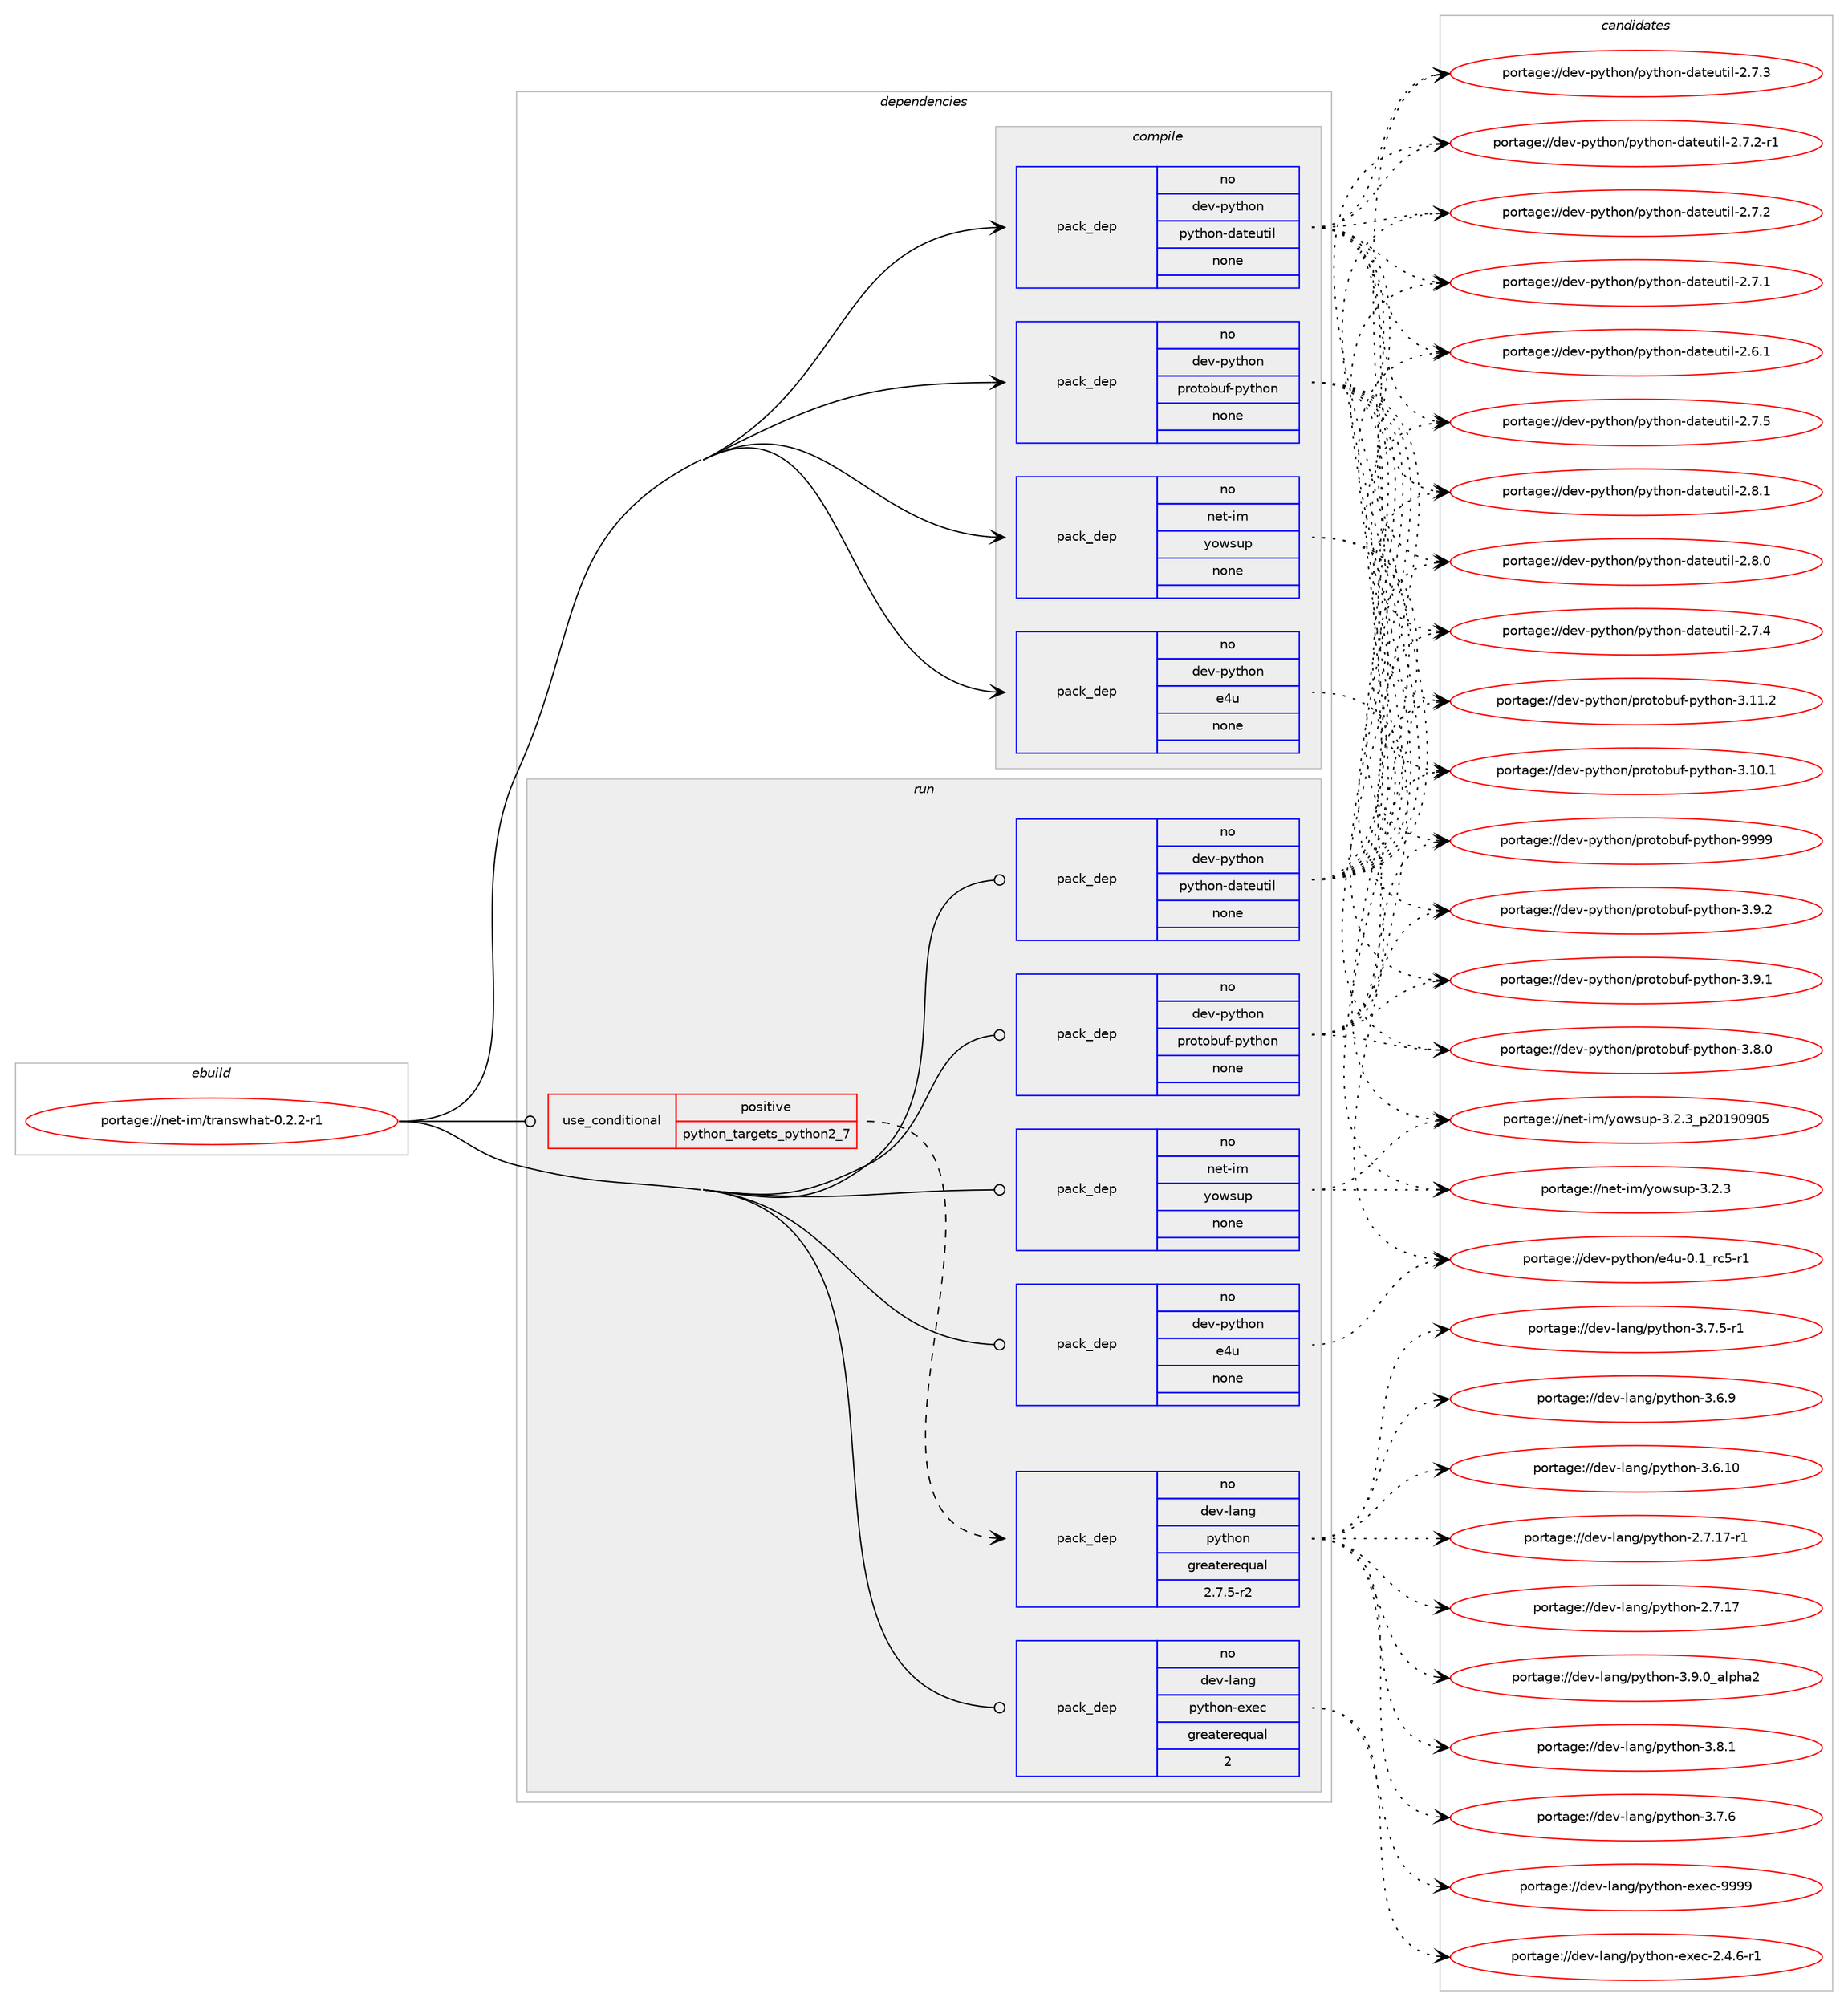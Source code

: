 digraph prolog {

# *************
# Graph options
# *************

newrank=true;
concentrate=true;
compound=true;
graph [rankdir=LR,fontname=Helvetica,fontsize=10,ranksep=1.5];#, ranksep=2.5, nodesep=0.2];
edge  [arrowhead=vee];
node  [fontname=Helvetica,fontsize=10];

# **********
# The ebuild
# **********

subgraph cluster_leftcol {
color=gray;
rank=same;
label=<<i>ebuild</i>>;
id [label="portage://net-im/transwhat-0.2.2-r1", color=red, width=4, href="../net-im/transwhat-0.2.2-r1.svg"];
}

# ****************
# The dependencies
# ****************

subgraph cluster_midcol {
color=gray;
label=<<i>dependencies</i>>;
subgraph cluster_compile {
fillcolor="#eeeeee";
style=filled;
label=<<i>compile</i>>;
subgraph pack118122 {
dependency152525 [label=<<TABLE BORDER="0" CELLBORDER="1" CELLSPACING="0" CELLPADDING="4" WIDTH="220"><TR><TD ROWSPAN="6" CELLPADDING="30">pack_dep</TD></TR><TR><TD WIDTH="110">no</TD></TR><TR><TD>dev-python</TD></TR><TR><TD>e4u</TD></TR><TR><TD>none</TD></TR><TR><TD></TD></TR></TABLE>>, shape=none, color=blue];
}
id:e -> dependency152525:w [weight=20,style="solid",arrowhead="vee"];
subgraph pack118123 {
dependency152526 [label=<<TABLE BORDER="0" CELLBORDER="1" CELLSPACING="0" CELLPADDING="4" WIDTH="220"><TR><TD ROWSPAN="6" CELLPADDING="30">pack_dep</TD></TR><TR><TD WIDTH="110">no</TD></TR><TR><TD>dev-python</TD></TR><TR><TD>protobuf-python</TD></TR><TR><TD>none</TD></TR><TR><TD></TD></TR></TABLE>>, shape=none, color=blue];
}
id:e -> dependency152526:w [weight=20,style="solid",arrowhead="vee"];
subgraph pack118124 {
dependency152527 [label=<<TABLE BORDER="0" CELLBORDER="1" CELLSPACING="0" CELLPADDING="4" WIDTH="220"><TR><TD ROWSPAN="6" CELLPADDING="30">pack_dep</TD></TR><TR><TD WIDTH="110">no</TD></TR><TR><TD>dev-python</TD></TR><TR><TD>python-dateutil</TD></TR><TR><TD>none</TD></TR><TR><TD></TD></TR></TABLE>>, shape=none, color=blue];
}
id:e -> dependency152527:w [weight=20,style="solid",arrowhead="vee"];
subgraph pack118125 {
dependency152528 [label=<<TABLE BORDER="0" CELLBORDER="1" CELLSPACING="0" CELLPADDING="4" WIDTH="220"><TR><TD ROWSPAN="6" CELLPADDING="30">pack_dep</TD></TR><TR><TD WIDTH="110">no</TD></TR><TR><TD>net-im</TD></TR><TR><TD>yowsup</TD></TR><TR><TD>none</TD></TR><TR><TD></TD></TR></TABLE>>, shape=none, color=blue];
}
id:e -> dependency152528:w [weight=20,style="solid",arrowhead="vee"];
}
subgraph cluster_compileandrun {
fillcolor="#eeeeee";
style=filled;
label=<<i>compile and run</i>>;
}
subgraph cluster_run {
fillcolor="#eeeeee";
style=filled;
label=<<i>run</i>>;
subgraph cond31932 {
dependency152529 [label=<<TABLE BORDER="0" CELLBORDER="1" CELLSPACING="0" CELLPADDING="4"><TR><TD ROWSPAN="3" CELLPADDING="10">use_conditional</TD></TR><TR><TD>positive</TD></TR><TR><TD>python_targets_python2_7</TD></TR></TABLE>>, shape=none, color=red];
subgraph pack118126 {
dependency152530 [label=<<TABLE BORDER="0" CELLBORDER="1" CELLSPACING="0" CELLPADDING="4" WIDTH="220"><TR><TD ROWSPAN="6" CELLPADDING="30">pack_dep</TD></TR><TR><TD WIDTH="110">no</TD></TR><TR><TD>dev-lang</TD></TR><TR><TD>python</TD></TR><TR><TD>greaterequal</TD></TR><TR><TD>2.7.5-r2</TD></TR></TABLE>>, shape=none, color=blue];
}
dependency152529:e -> dependency152530:w [weight=20,style="dashed",arrowhead="vee"];
}
id:e -> dependency152529:w [weight=20,style="solid",arrowhead="odot"];
subgraph pack118127 {
dependency152531 [label=<<TABLE BORDER="0" CELLBORDER="1" CELLSPACING="0" CELLPADDING="4" WIDTH="220"><TR><TD ROWSPAN="6" CELLPADDING="30">pack_dep</TD></TR><TR><TD WIDTH="110">no</TD></TR><TR><TD>dev-lang</TD></TR><TR><TD>python-exec</TD></TR><TR><TD>greaterequal</TD></TR><TR><TD>2</TD></TR></TABLE>>, shape=none, color=blue];
}
id:e -> dependency152531:w [weight=20,style="solid",arrowhead="odot"];
subgraph pack118128 {
dependency152532 [label=<<TABLE BORDER="0" CELLBORDER="1" CELLSPACING="0" CELLPADDING="4" WIDTH="220"><TR><TD ROWSPAN="6" CELLPADDING="30">pack_dep</TD></TR><TR><TD WIDTH="110">no</TD></TR><TR><TD>dev-python</TD></TR><TR><TD>e4u</TD></TR><TR><TD>none</TD></TR><TR><TD></TD></TR></TABLE>>, shape=none, color=blue];
}
id:e -> dependency152532:w [weight=20,style="solid",arrowhead="odot"];
subgraph pack118129 {
dependency152533 [label=<<TABLE BORDER="0" CELLBORDER="1" CELLSPACING="0" CELLPADDING="4" WIDTH="220"><TR><TD ROWSPAN="6" CELLPADDING="30">pack_dep</TD></TR><TR><TD WIDTH="110">no</TD></TR><TR><TD>dev-python</TD></TR><TR><TD>protobuf-python</TD></TR><TR><TD>none</TD></TR><TR><TD></TD></TR></TABLE>>, shape=none, color=blue];
}
id:e -> dependency152533:w [weight=20,style="solid",arrowhead="odot"];
subgraph pack118130 {
dependency152534 [label=<<TABLE BORDER="0" CELLBORDER="1" CELLSPACING="0" CELLPADDING="4" WIDTH="220"><TR><TD ROWSPAN="6" CELLPADDING="30">pack_dep</TD></TR><TR><TD WIDTH="110">no</TD></TR><TR><TD>dev-python</TD></TR><TR><TD>python-dateutil</TD></TR><TR><TD>none</TD></TR><TR><TD></TD></TR></TABLE>>, shape=none, color=blue];
}
id:e -> dependency152534:w [weight=20,style="solid",arrowhead="odot"];
subgraph pack118131 {
dependency152535 [label=<<TABLE BORDER="0" CELLBORDER="1" CELLSPACING="0" CELLPADDING="4" WIDTH="220"><TR><TD ROWSPAN="6" CELLPADDING="30">pack_dep</TD></TR><TR><TD WIDTH="110">no</TD></TR><TR><TD>net-im</TD></TR><TR><TD>yowsup</TD></TR><TR><TD>none</TD></TR><TR><TD></TD></TR></TABLE>>, shape=none, color=blue];
}
id:e -> dependency152535:w [weight=20,style="solid",arrowhead="odot"];
}
}

# **************
# The candidates
# **************

subgraph cluster_choices {
rank=same;
color=gray;
label=<<i>candidates</i>>;

subgraph choice118122 {
color=black;
nodesep=1;
choice100101118451121211161041111104710152117454846499511499534511449 [label="portage://dev-python/e4u-0.1_rc5-r1", color=red, width=4,href="../dev-python/e4u-0.1_rc5-r1.svg"];
dependency152525:e -> choice100101118451121211161041111104710152117454846499511499534511449:w [style=dotted,weight="100"];
}
subgraph choice118123 {
color=black;
nodesep=1;
choice100101118451121211161041111104711211411111611198117102451121211161041111104557575757 [label="portage://dev-python/protobuf-python-9999", color=red, width=4,href="../dev-python/protobuf-python-9999.svg"];
choice10010111845112121116104111110471121141111161119811710245112121116104111110455146574650 [label="portage://dev-python/protobuf-python-3.9.2", color=red, width=4,href="../dev-python/protobuf-python-3.9.2.svg"];
choice10010111845112121116104111110471121141111161119811710245112121116104111110455146574649 [label="portage://dev-python/protobuf-python-3.9.1", color=red, width=4,href="../dev-python/protobuf-python-3.9.1.svg"];
choice10010111845112121116104111110471121141111161119811710245112121116104111110455146564648 [label="portage://dev-python/protobuf-python-3.8.0", color=red, width=4,href="../dev-python/protobuf-python-3.8.0.svg"];
choice1001011184511212111610411111047112114111116111981171024511212111610411111045514649494650 [label="portage://dev-python/protobuf-python-3.11.2", color=red, width=4,href="../dev-python/protobuf-python-3.11.2.svg"];
choice1001011184511212111610411111047112114111116111981171024511212111610411111045514649484649 [label="portage://dev-python/protobuf-python-3.10.1", color=red, width=4,href="../dev-python/protobuf-python-3.10.1.svg"];
dependency152526:e -> choice100101118451121211161041111104711211411111611198117102451121211161041111104557575757:w [style=dotted,weight="100"];
dependency152526:e -> choice10010111845112121116104111110471121141111161119811710245112121116104111110455146574650:w [style=dotted,weight="100"];
dependency152526:e -> choice10010111845112121116104111110471121141111161119811710245112121116104111110455146574649:w [style=dotted,weight="100"];
dependency152526:e -> choice10010111845112121116104111110471121141111161119811710245112121116104111110455146564648:w [style=dotted,weight="100"];
dependency152526:e -> choice1001011184511212111610411111047112114111116111981171024511212111610411111045514649494650:w [style=dotted,weight="100"];
dependency152526:e -> choice1001011184511212111610411111047112114111116111981171024511212111610411111045514649484649:w [style=dotted,weight="100"];
}
subgraph choice118124 {
color=black;
nodesep=1;
choice10010111845112121116104111110471121211161041111104510097116101117116105108455046564649 [label="portage://dev-python/python-dateutil-2.8.1", color=red, width=4,href="../dev-python/python-dateutil-2.8.1.svg"];
choice10010111845112121116104111110471121211161041111104510097116101117116105108455046564648 [label="portage://dev-python/python-dateutil-2.8.0", color=red, width=4,href="../dev-python/python-dateutil-2.8.0.svg"];
choice10010111845112121116104111110471121211161041111104510097116101117116105108455046554653 [label="portage://dev-python/python-dateutil-2.7.5", color=red, width=4,href="../dev-python/python-dateutil-2.7.5.svg"];
choice10010111845112121116104111110471121211161041111104510097116101117116105108455046554652 [label="portage://dev-python/python-dateutil-2.7.4", color=red, width=4,href="../dev-python/python-dateutil-2.7.4.svg"];
choice10010111845112121116104111110471121211161041111104510097116101117116105108455046554651 [label="portage://dev-python/python-dateutil-2.7.3", color=red, width=4,href="../dev-python/python-dateutil-2.7.3.svg"];
choice100101118451121211161041111104711212111610411111045100971161011171161051084550465546504511449 [label="portage://dev-python/python-dateutil-2.7.2-r1", color=red, width=4,href="../dev-python/python-dateutil-2.7.2-r1.svg"];
choice10010111845112121116104111110471121211161041111104510097116101117116105108455046554650 [label="portage://dev-python/python-dateutil-2.7.2", color=red, width=4,href="../dev-python/python-dateutil-2.7.2.svg"];
choice10010111845112121116104111110471121211161041111104510097116101117116105108455046554649 [label="portage://dev-python/python-dateutil-2.7.1", color=red, width=4,href="../dev-python/python-dateutil-2.7.1.svg"];
choice10010111845112121116104111110471121211161041111104510097116101117116105108455046544649 [label="portage://dev-python/python-dateutil-2.6.1", color=red, width=4,href="../dev-python/python-dateutil-2.6.1.svg"];
dependency152527:e -> choice10010111845112121116104111110471121211161041111104510097116101117116105108455046564649:w [style=dotted,weight="100"];
dependency152527:e -> choice10010111845112121116104111110471121211161041111104510097116101117116105108455046564648:w [style=dotted,weight="100"];
dependency152527:e -> choice10010111845112121116104111110471121211161041111104510097116101117116105108455046554653:w [style=dotted,weight="100"];
dependency152527:e -> choice10010111845112121116104111110471121211161041111104510097116101117116105108455046554652:w [style=dotted,weight="100"];
dependency152527:e -> choice10010111845112121116104111110471121211161041111104510097116101117116105108455046554651:w [style=dotted,weight="100"];
dependency152527:e -> choice100101118451121211161041111104711212111610411111045100971161011171161051084550465546504511449:w [style=dotted,weight="100"];
dependency152527:e -> choice10010111845112121116104111110471121211161041111104510097116101117116105108455046554650:w [style=dotted,weight="100"];
dependency152527:e -> choice10010111845112121116104111110471121211161041111104510097116101117116105108455046554649:w [style=dotted,weight="100"];
dependency152527:e -> choice10010111845112121116104111110471121211161041111104510097116101117116105108455046544649:w [style=dotted,weight="100"];
}
subgraph choice118125 {
color=black;
nodesep=1;
choice1101011164510510947121111119115117112455146504651951125048495748574853 [label="portage://net-im/yowsup-3.2.3_p20190905", color=red, width=4,href="../net-im/yowsup-3.2.3_p20190905.svg"];
choice1101011164510510947121111119115117112455146504651 [label="portage://net-im/yowsup-3.2.3", color=red, width=4,href="../net-im/yowsup-3.2.3.svg"];
dependency152528:e -> choice1101011164510510947121111119115117112455146504651951125048495748574853:w [style=dotted,weight="100"];
dependency152528:e -> choice1101011164510510947121111119115117112455146504651:w [style=dotted,weight="100"];
}
subgraph choice118126 {
color=black;
nodesep=1;
choice10010111845108971101034711212111610411111045514657464895971081121049750 [label="portage://dev-lang/python-3.9.0_alpha2", color=red, width=4,href="../dev-lang/python-3.9.0_alpha2.svg"];
choice100101118451089711010347112121116104111110455146564649 [label="portage://dev-lang/python-3.8.1", color=red, width=4,href="../dev-lang/python-3.8.1.svg"];
choice100101118451089711010347112121116104111110455146554654 [label="portage://dev-lang/python-3.7.6", color=red, width=4,href="../dev-lang/python-3.7.6.svg"];
choice1001011184510897110103471121211161041111104551465546534511449 [label="portage://dev-lang/python-3.7.5-r1", color=red, width=4,href="../dev-lang/python-3.7.5-r1.svg"];
choice100101118451089711010347112121116104111110455146544657 [label="portage://dev-lang/python-3.6.9", color=red, width=4,href="../dev-lang/python-3.6.9.svg"];
choice10010111845108971101034711212111610411111045514654464948 [label="portage://dev-lang/python-3.6.10", color=red, width=4,href="../dev-lang/python-3.6.10.svg"];
choice100101118451089711010347112121116104111110455046554649554511449 [label="portage://dev-lang/python-2.7.17-r1", color=red, width=4,href="../dev-lang/python-2.7.17-r1.svg"];
choice10010111845108971101034711212111610411111045504655464955 [label="portage://dev-lang/python-2.7.17", color=red, width=4,href="../dev-lang/python-2.7.17.svg"];
dependency152530:e -> choice10010111845108971101034711212111610411111045514657464895971081121049750:w [style=dotted,weight="100"];
dependency152530:e -> choice100101118451089711010347112121116104111110455146564649:w [style=dotted,weight="100"];
dependency152530:e -> choice100101118451089711010347112121116104111110455146554654:w [style=dotted,weight="100"];
dependency152530:e -> choice1001011184510897110103471121211161041111104551465546534511449:w [style=dotted,weight="100"];
dependency152530:e -> choice100101118451089711010347112121116104111110455146544657:w [style=dotted,weight="100"];
dependency152530:e -> choice10010111845108971101034711212111610411111045514654464948:w [style=dotted,weight="100"];
dependency152530:e -> choice100101118451089711010347112121116104111110455046554649554511449:w [style=dotted,weight="100"];
dependency152530:e -> choice10010111845108971101034711212111610411111045504655464955:w [style=dotted,weight="100"];
}
subgraph choice118127 {
color=black;
nodesep=1;
choice10010111845108971101034711212111610411111045101120101994557575757 [label="portage://dev-lang/python-exec-9999", color=red, width=4,href="../dev-lang/python-exec-9999.svg"];
choice10010111845108971101034711212111610411111045101120101994550465246544511449 [label="portage://dev-lang/python-exec-2.4.6-r1", color=red, width=4,href="../dev-lang/python-exec-2.4.6-r1.svg"];
dependency152531:e -> choice10010111845108971101034711212111610411111045101120101994557575757:w [style=dotted,weight="100"];
dependency152531:e -> choice10010111845108971101034711212111610411111045101120101994550465246544511449:w [style=dotted,weight="100"];
}
subgraph choice118128 {
color=black;
nodesep=1;
choice100101118451121211161041111104710152117454846499511499534511449 [label="portage://dev-python/e4u-0.1_rc5-r1", color=red, width=4,href="../dev-python/e4u-0.1_rc5-r1.svg"];
dependency152532:e -> choice100101118451121211161041111104710152117454846499511499534511449:w [style=dotted,weight="100"];
}
subgraph choice118129 {
color=black;
nodesep=1;
choice100101118451121211161041111104711211411111611198117102451121211161041111104557575757 [label="portage://dev-python/protobuf-python-9999", color=red, width=4,href="../dev-python/protobuf-python-9999.svg"];
choice10010111845112121116104111110471121141111161119811710245112121116104111110455146574650 [label="portage://dev-python/protobuf-python-3.9.2", color=red, width=4,href="../dev-python/protobuf-python-3.9.2.svg"];
choice10010111845112121116104111110471121141111161119811710245112121116104111110455146574649 [label="portage://dev-python/protobuf-python-3.9.1", color=red, width=4,href="../dev-python/protobuf-python-3.9.1.svg"];
choice10010111845112121116104111110471121141111161119811710245112121116104111110455146564648 [label="portage://dev-python/protobuf-python-3.8.0", color=red, width=4,href="../dev-python/protobuf-python-3.8.0.svg"];
choice1001011184511212111610411111047112114111116111981171024511212111610411111045514649494650 [label="portage://dev-python/protobuf-python-3.11.2", color=red, width=4,href="../dev-python/protobuf-python-3.11.2.svg"];
choice1001011184511212111610411111047112114111116111981171024511212111610411111045514649484649 [label="portage://dev-python/protobuf-python-3.10.1", color=red, width=4,href="../dev-python/protobuf-python-3.10.1.svg"];
dependency152533:e -> choice100101118451121211161041111104711211411111611198117102451121211161041111104557575757:w [style=dotted,weight="100"];
dependency152533:e -> choice10010111845112121116104111110471121141111161119811710245112121116104111110455146574650:w [style=dotted,weight="100"];
dependency152533:e -> choice10010111845112121116104111110471121141111161119811710245112121116104111110455146574649:w [style=dotted,weight="100"];
dependency152533:e -> choice10010111845112121116104111110471121141111161119811710245112121116104111110455146564648:w [style=dotted,weight="100"];
dependency152533:e -> choice1001011184511212111610411111047112114111116111981171024511212111610411111045514649494650:w [style=dotted,weight="100"];
dependency152533:e -> choice1001011184511212111610411111047112114111116111981171024511212111610411111045514649484649:w [style=dotted,weight="100"];
}
subgraph choice118130 {
color=black;
nodesep=1;
choice10010111845112121116104111110471121211161041111104510097116101117116105108455046564649 [label="portage://dev-python/python-dateutil-2.8.1", color=red, width=4,href="../dev-python/python-dateutil-2.8.1.svg"];
choice10010111845112121116104111110471121211161041111104510097116101117116105108455046564648 [label="portage://dev-python/python-dateutil-2.8.0", color=red, width=4,href="../dev-python/python-dateutil-2.8.0.svg"];
choice10010111845112121116104111110471121211161041111104510097116101117116105108455046554653 [label="portage://dev-python/python-dateutil-2.7.5", color=red, width=4,href="../dev-python/python-dateutil-2.7.5.svg"];
choice10010111845112121116104111110471121211161041111104510097116101117116105108455046554652 [label="portage://dev-python/python-dateutil-2.7.4", color=red, width=4,href="../dev-python/python-dateutil-2.7.4.svg"];
choice10010111845112121116104111110471121211161041111104510097116101117116105108455046554651 [label="portage://dev-python/python-dateutil-2.7.3", color=red, width=4,href="../dev-python/python-dateutil-2.7.3.svg"];
choice100101118451121211161041111104711212111610411111045100971161011171161051084550465546504511449 [label="portage://dev-python/python-dateutil-2.7.2-r1", color=red, width=4,href="../dev-python/python-dateutil-2.7.2-r1.svg"];
choice10010111845112121116104111110471121211161041111104510097116101117116105108455046554650 [label="portage://dev-python/python-dateutil-2.7.2", color=red, width=4,href="../dev-python/python-dateutil-2.7.2.svg"];
choice10010111845112121116104111110471121211161041111104510097116101117116105108455046554649 [label="portage://dev-python/python-dateutil-2.7.1", color=red, width=4,href="../dev-python/python-dateutil-2.7.1.svg"];
choice10010111845112121116104111110471121211161041111104510097116101117116105108455046544649 [label="portage://dev-python/python-dateutil-2.6.1", color=red, width=4,href="../dev-python/python-dateutil-2.6.1.svg"];
dependency152534:e -> choice10010111845112121116104111110471121211161041111104510097116101117116105108455046564649:w [style=dotted,weight="100"];
dependency152534:e -> choice10010111845112121116104111110471121211161041111104510097116101117116105108455046564648:w [style=dotted,weight="100"];
dependency152534:e -> choice10010111845112121116104111110471121211161041111104510097116101117116105108455046554653:w [style=dotted,weight="100"];
dependency152534:e -> choice10010111845112121116104111110471121211161041111104510097116101117116105108455046554652:w [style=dotted,weight="100"];
dependency152534:e -> choice10010111845112121116104111110471121211161041111104510097116101117116105108455046554651:w [style=dotted,weight="100"];
dependency152534:e -> choice100101118451121211161041111104711212111610411111045100971161011171161051084550465546504511449:w [style=dotted,weight="100"];
dependency152534:e -> choice10010111845112121116104111110471121211161041111104510097116101117116105108455046554650:w [style=dotted,weight="100"];
dependency152534:e -> choice10010111845112121116104111110471121211161041111104510097116101117116105108455046554649:w [style=dotted,weight="100"];
dependency152534:e -> choice10010111845112121116104111110471121211161041111104510097116101117116105108455046544649:w [style=dotted,weight="100"];
}
subgraph choice118131 {
color=black;
nodesep=1;
choice1101011164510510947121111119115117112455146504651951125048495748574853 [label="portage://net-im/yowsup-3.2.3_p20190905", color=red, width=4,href="../net-im/yowsup-3.2.3_p20190905.svg"];
choice1101011164510510947121111119115117112455146504651 [label="portage://net-im/yowsup-3.2.3", color=red, width=4,href="../net-im/yowsup-3.2.3.svg"];
dependency152535:e -> choice1101011164510510947121111119115117112455146504651951125048495748574853:w [style=dotted,weight="100"];
dependency152535:e -> choice1101011164510510947121111119115117112455146504651:w [style=dotted,weight="100"];
}
}

}
